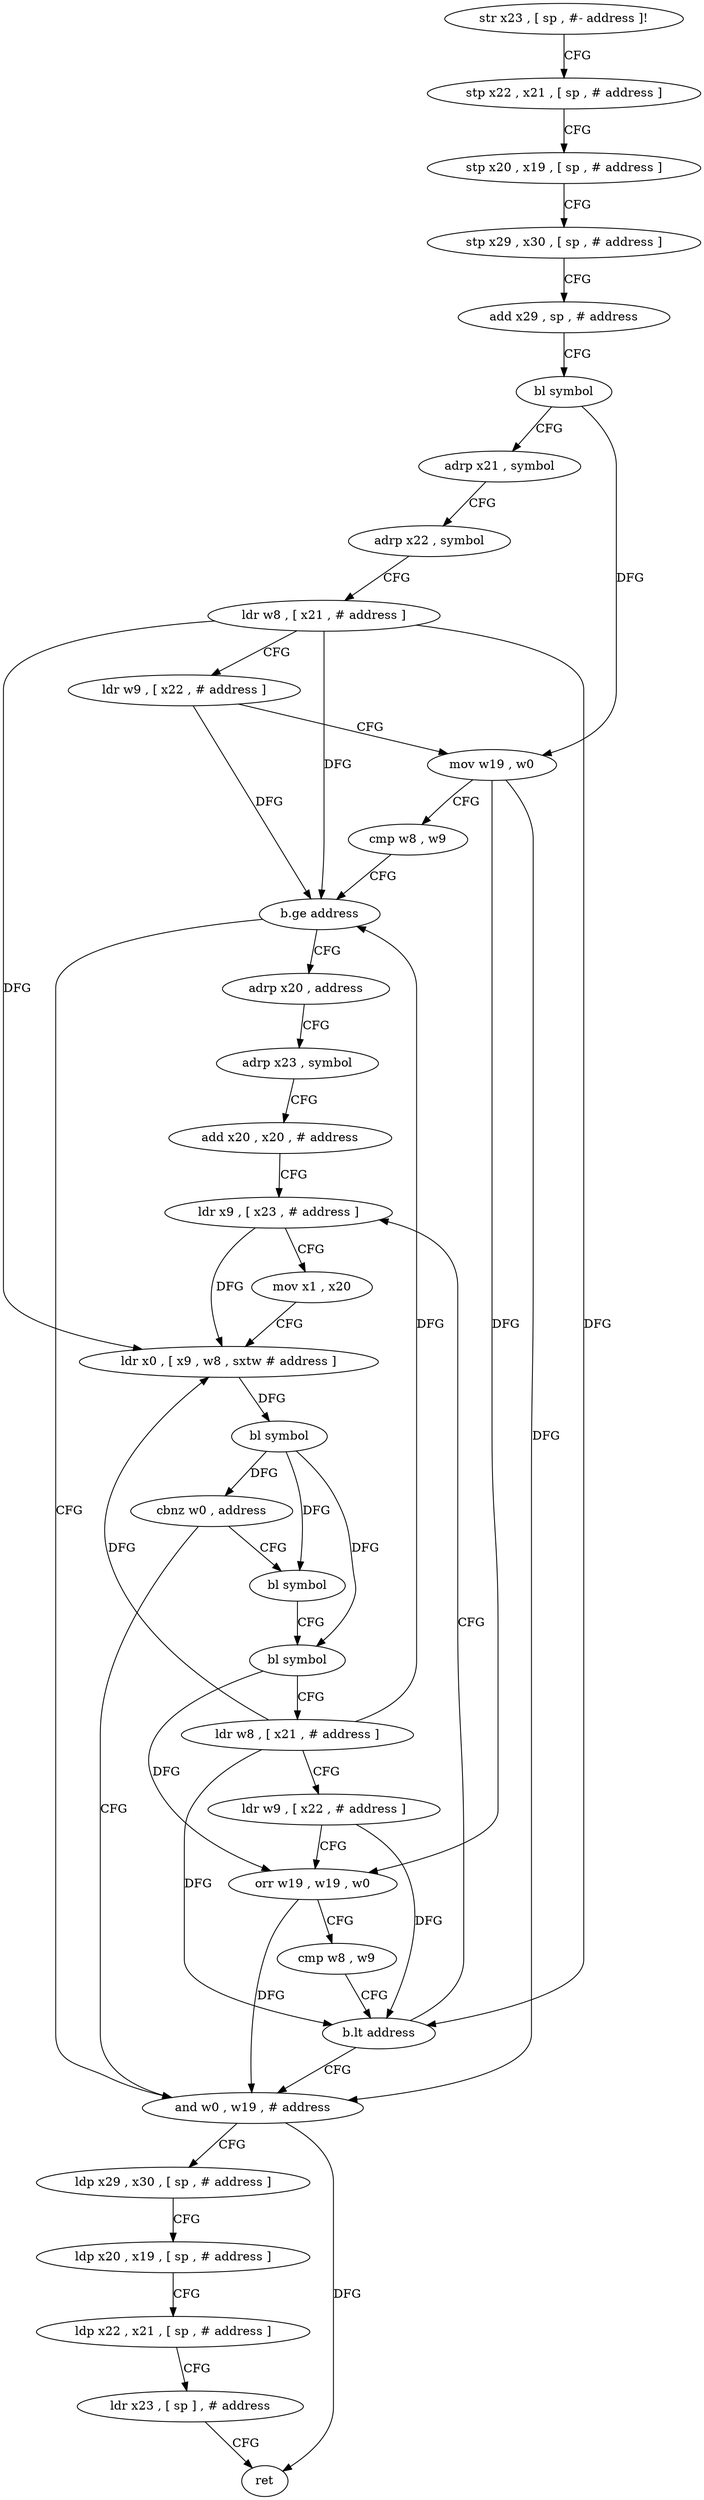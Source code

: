 digraph "func" {
"4205048" [label = "str x23 , [ sp , #- address ]!" ]
"4205052" [label = "stp x22 , x21 , [ sp , # address ]" ]
"4205056" [label = "stp x20 , x19 , [ sp , # address ]" ]
"4205060" [label = "stp x29 , x30 , [ sp , # address ]" ]
"4205064" [label = "add x29 , sp , # address" ]
"4205068" [label = "bl symbol" ]
"4205072" [label = "adrp x21 , symbol" ]
"4205076" [label = "adrp x22 , symbol" ]
"4205080" [label = "ldr w8 , [ x21 , # address ]" ]
"4205084" [label = "ldr w9 , [ x22 , # address ]" ]
"4205088" [label = "mov w19 , w0" ]
"4205092" [label = "cmp w8 , w9" ]
"4205096" [label = "b.ge address" ]
"4205160" [label = "and w0 , w19 , # address" ]
"4205100" [label = "adrp x20 , address" ]
"4205164" [label = "ldp x29 , x30 , [ sp , # address ]" ]
"4205168" [label = "ldp x20 , x19 , [ sp , # address ]" ]
"4205172" [label = "ldp x22 , x21 , [ sp , # address ]" ]
"4205176" [label = "ldr x23 , [ sp ] , # address" ]
"4205180" [label = "ret" ]
"4205104" [label = "adrp x23 , symbol" ]
"4205108" [label = "add x20 , x20 , # address" ]
"4205112" [label = "ldr x9 , [ x23 , # address ]" ]
"4205132" [label = "bl symbol" ]
"4205136" [label = "bl symbol" ]
"4205140" [label = "ldr w8 , [ x21 , # address ]" ]
"4205144" [label = "ldr w9 , [ x22 , # address ]" ]
"4205148" [label = "orr w19 , w19 , w0" ]
"4205152" [label = "cmp w8 , w9" ]
"4205156" [label = "b.lt address" ]
"4205116" [label = "mov x1 , x20" ]
"4205120" [label = "ldr x0 , [ x9 , w8 , sxtw # address ]" ]
"4205124" [label = "bl symbol" ]
"4205128" [label = "cbnz w0 , address" ]
"4205048" -> "4205052" [ label = "CFG" ]
"4205052" -> "4205056" [ label = "CFG" ]
"4205056" -> "4205060" [ label = "CFG" ]
"4205060" -> "4205064" [ label = "CFG" ]
"4205064" -> "4205068" [ label = "CFG" ]
"4205068" -> "4205072" [ label = "CFG" ]
"4205068" -> "4205088" [ label = "DFG" ]
"4205072" -> "4205076" [ label = "CFG" ]
"4205076" -> "4205080" [ label = "CFG" ]
"4205080" -> "4205084" [ label = "CFG" ]
"4205080" -> "4205096" [ label = "DFG" ]
"4205080" -> "4205120" [ label = "DFG" ]
"4205080" -> "4205156" [ label = "DFG" ]
"4205084" -> "4205088" [ label = "CFG" ]
"4205084" -> "4205096" [ label = "DFG" ]
"4205088" -> "4205092" [ label = "CFG" ]
"4205088" -> "4205160" [ label = "DFG" ]
"4205088" -> "4205148" [ label = "DFG" ]
"4205092" -> "4205096" [ label = "CFG" ]
"4205096" -> "4205160" [ label = "CFG" ]
"4205096" -> "4205100" [ label = "CFG" ]
"4205160" -> "4205164" [ label = "CFG" ]
"4205160" -> "4205180" [ label = "DFG" ]
"4205100" -> "4205104" [ label = "CFG" ]
"4205164" -> "4205168" [ label = "CFG" ]
"4205168" -> "4205172" [ label = "CFG" ]
"4205172" -> "4205176" [ label = "CFG" ]
"4205176" -> "4205180" [ label = "CFG" ]
"4205104" -> "4205108" [ label = "CFG" ]
"4205108" -> "4205112" [ label = "CFG" ]
"4205112" -> "4205116" [ label = "CFG" ]
"4205112" -> "4205120" [ label = "DFG" ]
"4205132" -> "4205136" [ label = "CFG" ]
"4205136" -> "4205140" [ label = "CFG" ]
"4205136" -> "4205148" [ label = "DFG" ]
"4205140" -> "4205144" [ label = "CFG" ]
"4205140" -> "4205120" [ label = "DFG" ]
"4205140" -> "4205096" [ label = "DFG" ]
"4205140" -> "4205156" [ label = "DFG" ]
"4205144" -> "4205148" [ label = "CFG" ]
"4205144" -> "4205156" [ label = "DFG" ]
"4205148" -> "4205152" [ label = "CFG" ]
"4205148" -> "4205160" [ label = "DFG" ]
"4205152" -> "4205156" [ label = "CFG" ]
"4205156" -> "4205112" [ label = "CFG" ]
"4205156" -> "4205160" [ label = "CFG" ]
"4205116" -> "4205120" [ label = "CFG" ]
"4205120" -> "4205124" [ label = "DFG" ]
"4205124" -> "4205128" [ label = "DFG" ]
"4205124" -> "4205132" [ label = "DFG" ]
"4205124" -> "4205136" [ label = "DFG" ]
"4205128" -> "4205160" [ label = "CFG" ]
"4205128" -> "4205132" [ label = "CFG" ]
}
